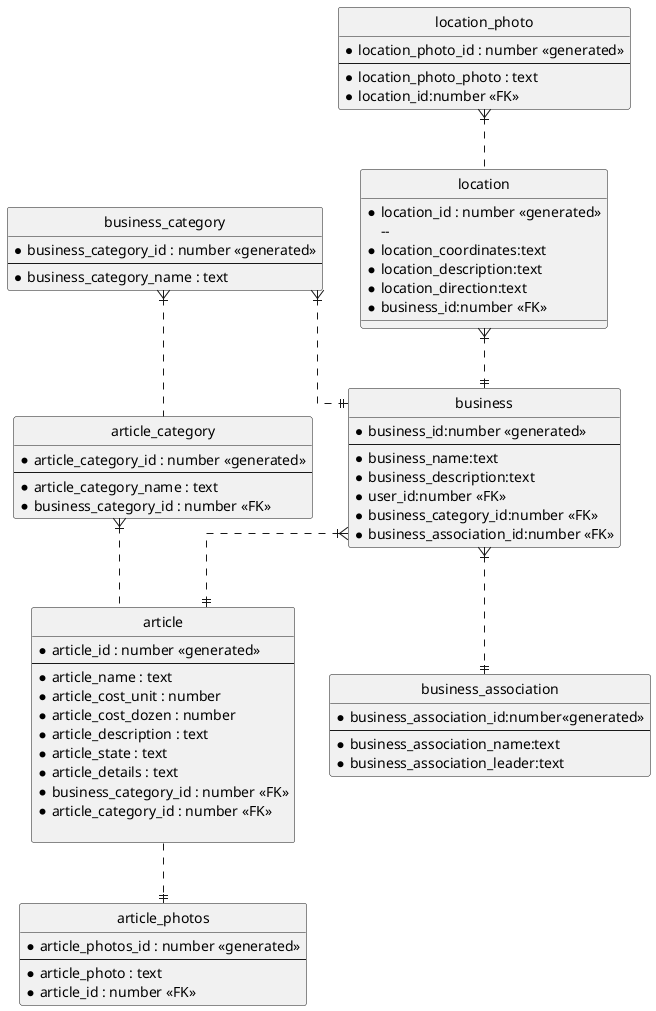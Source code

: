 @startuml
' hide the spot
hide circle

' avoid problems with angled crows feet
skinparam linetype ortho

entity "business_category" as e_business_category {
  *business_category_id : number <<generated>>
  --
  *business_category_name : text
}

entity "article_category" as e_article_category {
  *article_category_id : number <<generated>>
  --
  *article_category_name : text
  *business_category_id : number <<FK>>
}

entity "article" as e_article {
  *article_id : number <<generated>>
  --
  *article_name : text
  *article_cost_unit : number
  *article_cost_dozen : number
  *article_description : text
  *article_state : text
  *article_details : text
  *business_category_id : number <<FK>>
  *article_category_id : number <<FK>>

}

entity "article_photos" as e_article_photos {
  *article_photos_id : number <<generated>>
  --
  *article_photo : text
  *article_id : number <<FK>>
}

entity "location_photo" as e_location_photo {
  *location_photo_id : number <<generated>>
  --
  *location_photo_photo : text
  *location_id:number <<FK>>
}
entity "location" as e_location {
 *location_id : number <<generated>>
  --
 *location_coordinates:text
 *location_description:text
 *location_direction:text
 *business_id:number <<FK>>
}

entity "business_association" as e_business_association {
*business_association_id:number<<generated>>
--
*business_association_name:text
*business_association_leader:text
}

entity "business" as e_business{
*business_id:number <<generated>>
--
*business_name:text
*business_description:text
*user_id:number <<FK>>
*business_category_id:number <<FK>>
*business_association_id:number <<FK>>
}

e_location_photo}|..e_location
e_location}|..||e_business
e_business}|..||e_business_association
e_business}|..||e_article
e_business_category}|..||e_business
e_business_category }|.. e_article_category
e_article_category }|.. e_article
e_article ..|| e_article_photos
@enduml